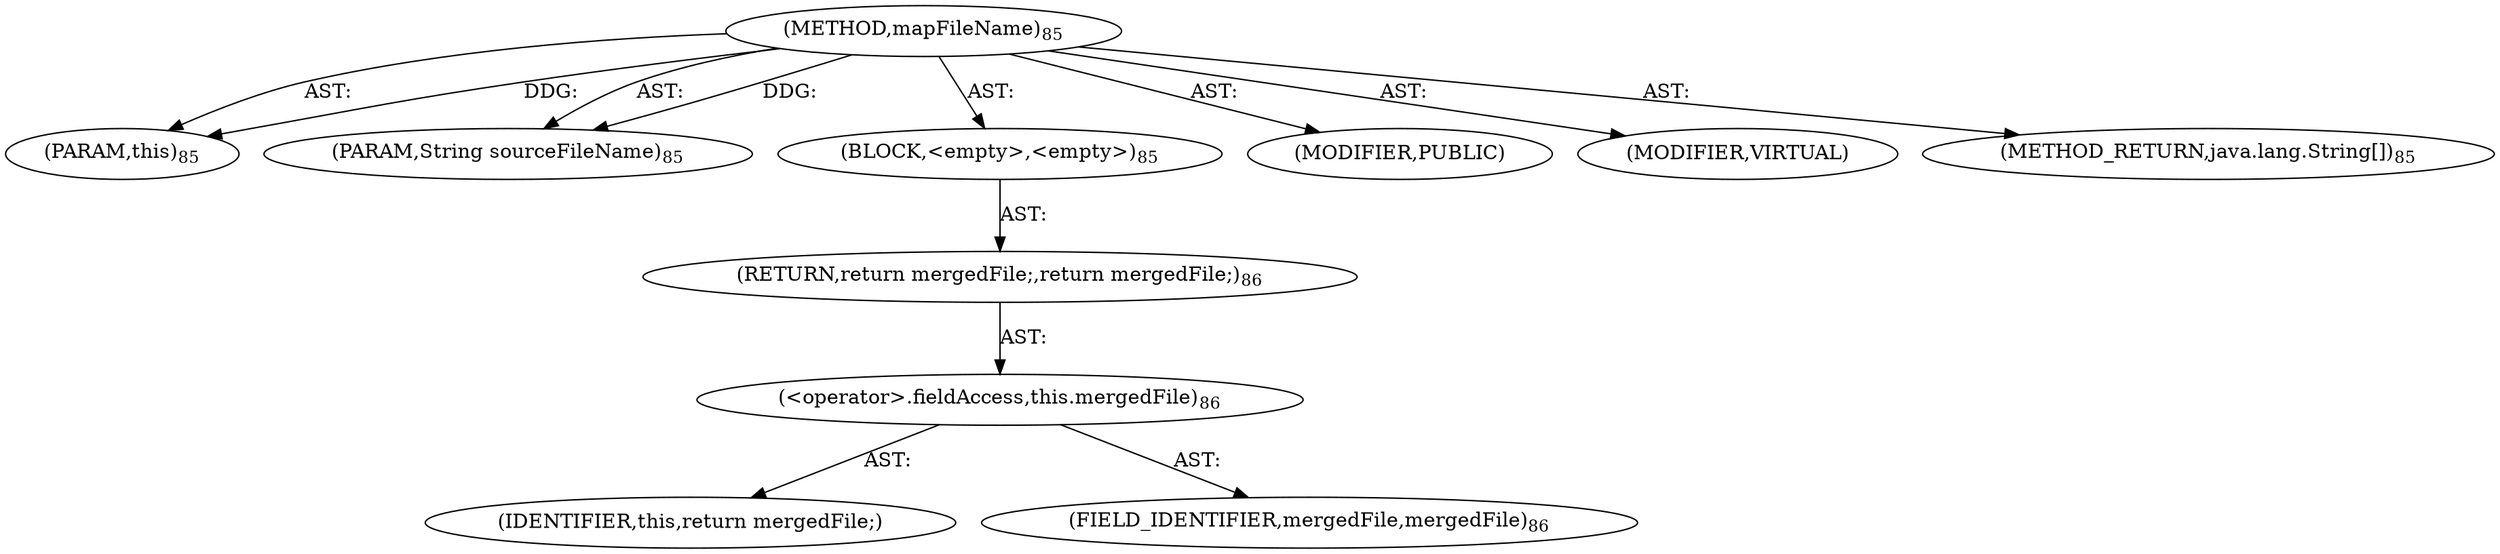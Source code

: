 digraph "mapFileName" {  
"111669149698" [label = <(METHOD,mapFileName)<SUB>85</SUB>> ]
"115964116996" [label = <(PARAM,this)<SUB>85</SUB>> ]
"115964116997" [label = <(PARAM,String sourceFileName)<SUB>85</SUB>> ]
"25769803778" [label = <(BLOCK,&lt;empty&gt;,&lt;empty&gt;)<SUB>85</SUB>> ]
"146028888064" [label = <(RETURN,return mergedFile;,return mergedFile;)<SUB>86</SUB>> ]
"30064771075" [label = <(&lt;operator&gt;.fieldAccess,this.mergedFile)<SUB>86</SUB>> ]
"68719476738" [label = <(IDENTIFIER,this,return mergedFile;)> ]
"55834574849" [label = <(FIELD_IDENTIFIER,mergedFile,mergedFile)<SUB>86</SUB>> ]
"133143986181" [label = <(MODIFIER,PUBLIC)> ]
"133143986182" [label = <(MODIFIER,VIRTUAL)> ]
"128849018882" [label = <(METHOD_RETURN,java.lang.String[])<SUB>85</SUB>> ]
  "111669149698" -> "115964116996"  [ label = "AST: "] 
  "111669149698" -> "115964116997"  [ label = "AST: "] 
  "111669149698" -> "25769803778"  [ label = "AST: "] 
  "111669149698" -> "133143986181"  [ label = "AST: "] 
  "111669149698" -> "133143986182"  [ label = "AST: "] 
  "111669149698" -> "128849018882"  [ label = "AST: "] 
  "25769803778" -> "146028888064"  [ label = "AST: "] 
  "146028888064" -> "30064771075"  [ label = "AST: "] 
  "30064771075" -> "68719476738"  [ label = "AST: "] 
  "30064771075" -> "55834574849"  [ label = "AST: "] 
  "111669149698" -> "115964116996"  [ label = "DDG: "] 
  "111669149698" -> "115964116997"  [ label = "DDG: "] 
}

